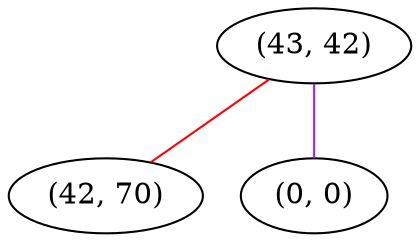 graph "" {
"(43, 42)";
"(42, 70)";
"(0, 0)";
"(43, 42)" -- "(42, 70)"  [color=red, key=0, weight=1];
"(43, 42)" -- "(0, 0)"  [color=purple, key=0, weight=4];
}
